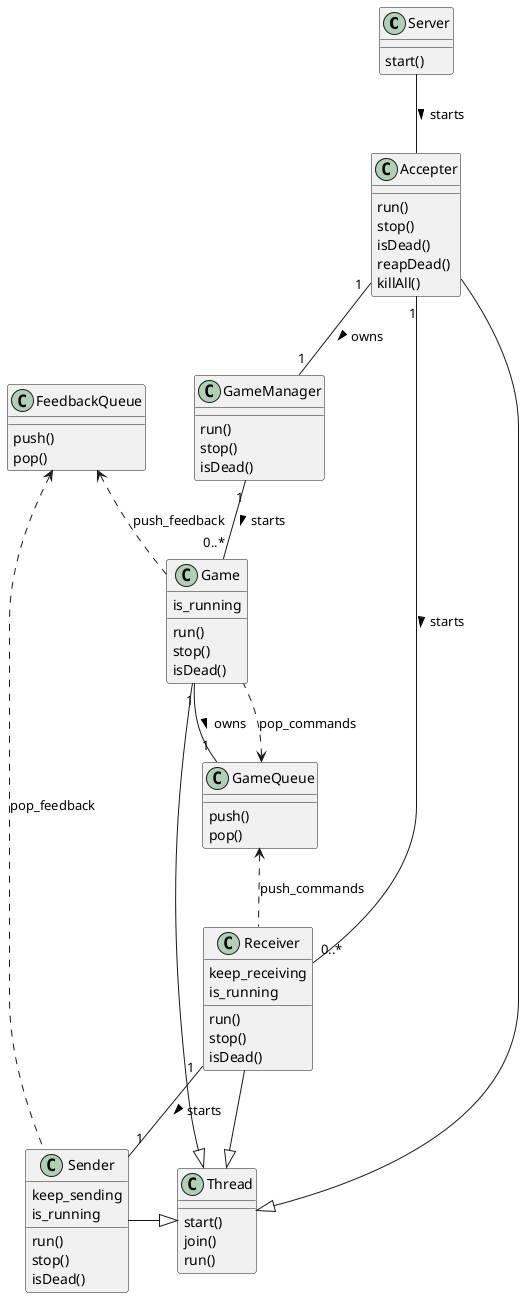 @startuml
'https://plantuml.com/class-diagram

class Server {
    start()
}

class Accepter {
    run()
    stop()
    isDead()
    reapDead()
    killAll()
}

class Sender {
    keep_sending
    is_running
    run()
    stop()
    isDead()
}

class Receiver {
    keep_receiving
    is_running
    run()
    stop()
    isDead()
}

class GameManager {
    run()
    stop()
    isDead()
}

class Game {
    is_running
    run()
    stop()
    isDead()
}

class Thread {
    start()
    join()
    run()
}

class GameQueue {
    push()
    pop()
}

class FeedbackQueue {
    push()
    pop()
}

GameQueue  <.. Game : pop_commands
FeedbackQueue  <.. Game : push_feedback
FeedbackQueue <.. Sender : pop_feedback
GameQueue <.. Receiver : push_commands
Sender -|> Thread
Receiver -|> Thread
Accepter -|> Thread
Game -|> Thread
Server -- Accepter : > starts
Accepter "1" -- "0..*" Receiver : > starts
Receiver "1" -- "1" Sender : > starts
Accepter "1" -- "1" GameManager : > owns
Game "1" -- "1" GameQueue : > owns
GameManager "1" -- "0..*" Game : > starts


@enduml
